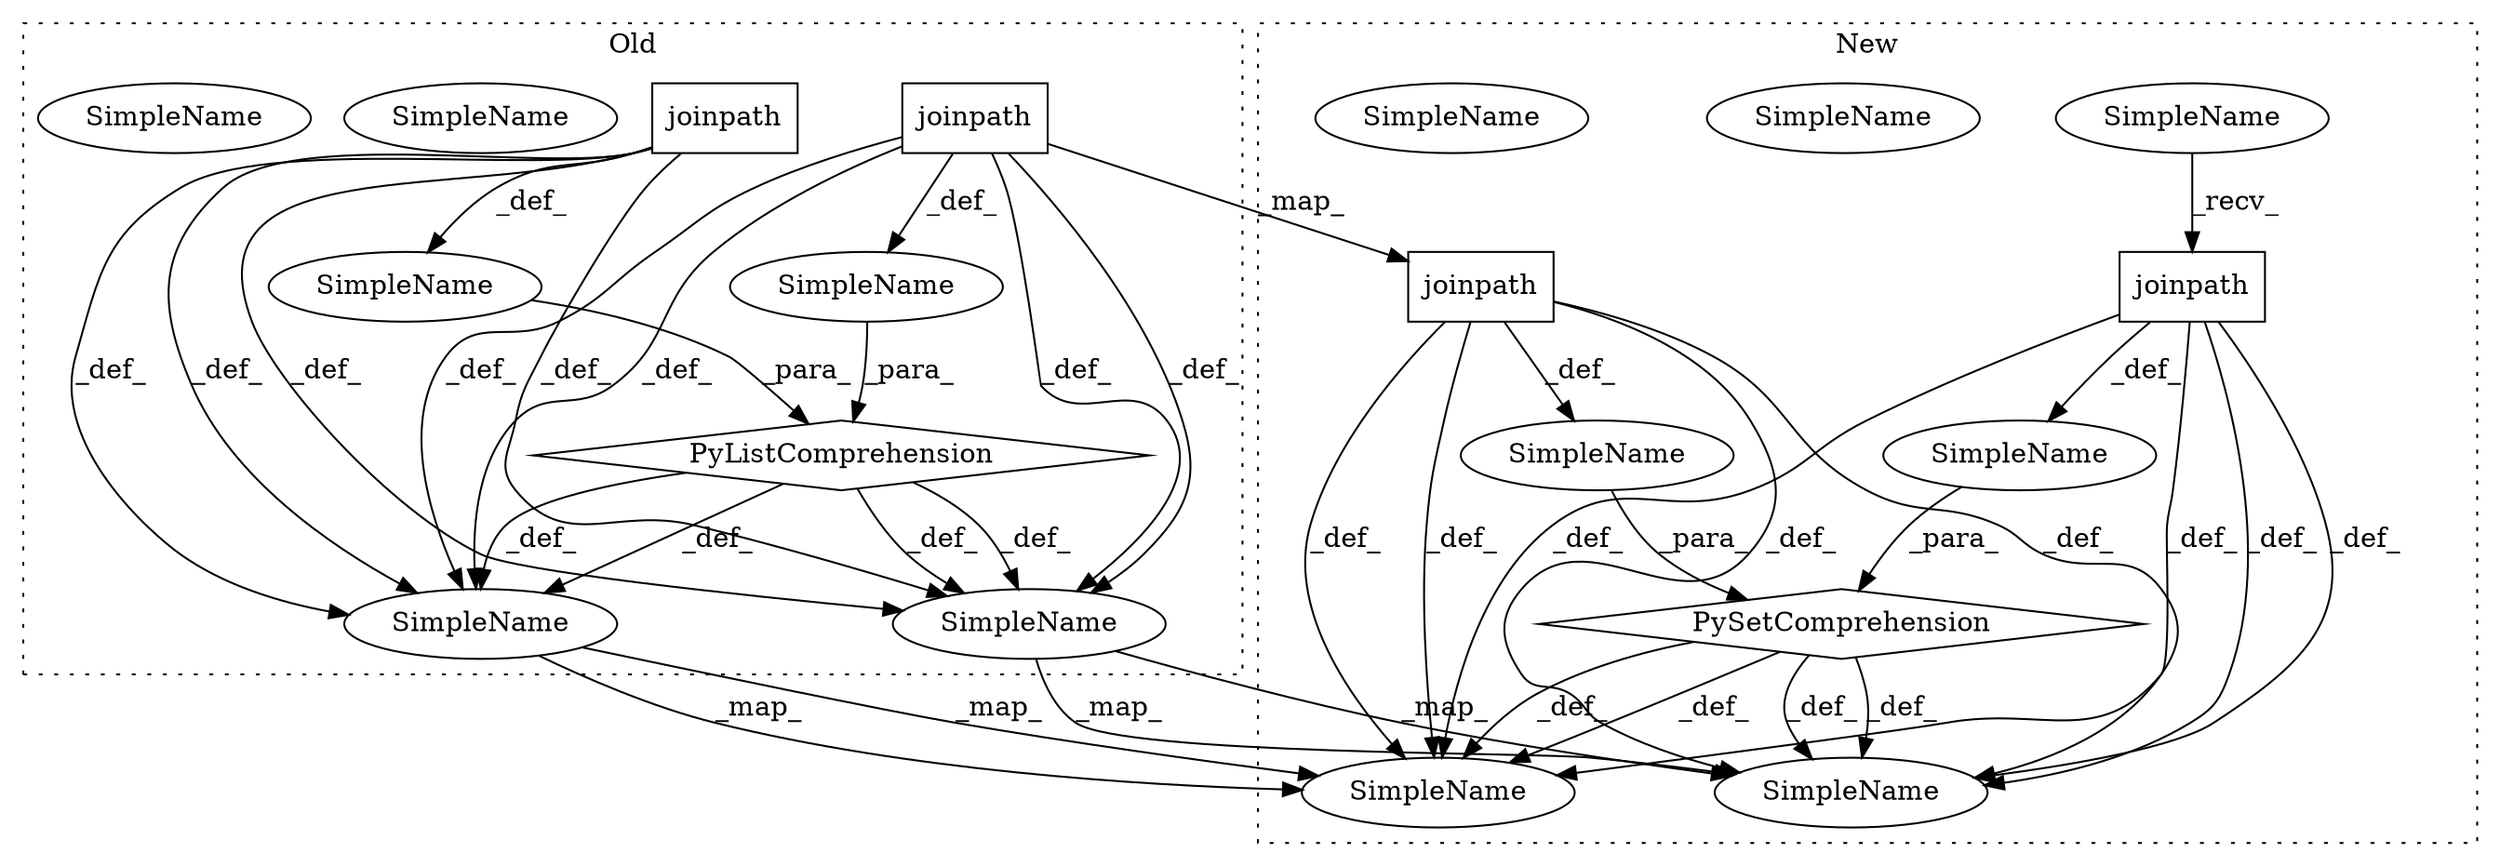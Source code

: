 digraph G {
subgraph cluster0 {
1 [label="joinpath" a="32" s="638,648" l="9,1" shape="box"];
3 [label="SimpleName" a="42" s="" l="" shape="ellipse"];
4 [label="PyListComprehension" a="109" s="627" l="219" shape="diamond"];
5 [label="SimpleName" a="42" s="" l="" shape="ellipse"];
11 [label="joinpath" a="32" s="638,648" l="9,1" shape="box"];
12 [label="SimpleName" a="42" s="846" l="6" shape="ellipse"];
15 [label="SimpleName" a="42" s="846" l="6" shape="ellipse"];
16 [label="SimpleName" a="42" s="943" l="5" shape="ellipse"];
19 [label="SimpleName" a="42" s="943" l="5" shape="ellipse"];
label = "Old";
style="dotted";
}
subgraph cluster1 {
2 [label="joinpath" a="32" s="641,651" l="9,1" shape="box"];
6 [label="SimpleName" a="42" s="" l="" shape="ellipse"];
7 [label="PySetComprehension" a="111" s="630" l="234" shape="diamond"];
8 [label="SimpleName" a="42" s="" l="" shape="ellipse"];
9 [label="joinpath" a="32" s="641,651" l="9,1" shape="box"];
10 [label="SimpleName" a="42" s="" l="" shape="ellipse"];
13 [label="SimpleName" a="42" s="864" l="6" shape="ellipse"];
14 [label="SimpleName" a="42" s="864" l="6" shape="ellipse"];
17 [label="SimpleName" a="42" s="997" l="5" shape="ellipse"];
18 [label="SimpleName" a="42" s="997" l="5" shape="ellipse"];
label = "New";
style="dotted";
}
1 -> 2 [label="_map_"];
1 -> 19 [label="_def_"];
1 -> 19 [label="_def_"];
1 -> 3 [label="_def_"];
1 -> 15 [label="_def_"];
1 -> 15 [label="_def_"];
2 -> 6 [label="_def_"];
2 -> 14 [label="_def_"];
2 -> 18 [label="_def_"];
2 -> 18 [label="_def_"];
2 -> 14 [label="_def_"];
3 -> 4 [label="_para_"];
4 -> 15 [label="_def_"];
4 -> 15 [label="_def_"];
4 -> 19 [label="_def_"];
4 -> 19 [label="_def_"];
5 -> 4 [label="_para_"];
6 -> 7 [label="_para_"];
7 -> 18 [label="_def_"];
7 -> 14 [label="_def_"];
7 -> 14 [label="_def_"];
7 -> 18 [label="_def_"];
8 -> 7 [label="_para_"];
9 -> 8 [label="_def_"];
9 -> 18 [label="_def_"];
9 -> 18 [label="_def_"];
9 -> 14 [label="_def_"];
9 -> 14 [label="_def_"];
10 -> 9 [label="_recv_"];
11 -> 5 [label="_def_"];
11 -> 19 [label="_def_"];
11 -> 19 [label="_def_"];
11 -> 15 [label="_def_"];
11 -> 15 [label="_def_"];
15 -> 14 [label="_map_"];
15 -> 14 [label="_map_"];
19 -> 18 [label="_map_"];
19 -> 18 [label="_map_"];
}